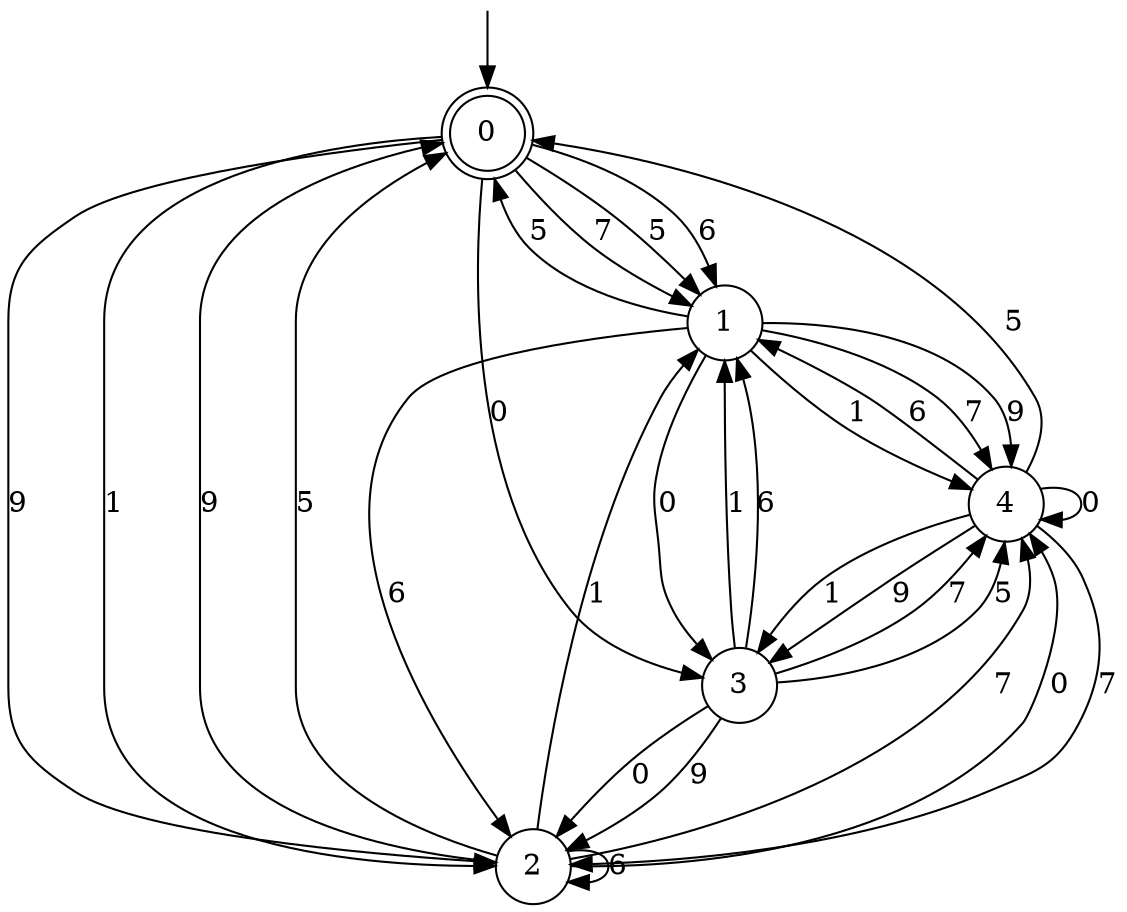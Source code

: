 digraph g {

	s0 [shape="doublecircle" label="0"];
	s1 [shape="circle" label="1"];
	s2 [shape="circle" label="2"];
	s3 [shape="circle" label="3"];
	s4 [shape="circle" label="4"];
	s0 -> s1 [label="7"];
	s0 -> s2 [label="9"];
	s0 -> s3 [label="0"];
	s0 -> s2 [label="1"];
	s0 -> s1 [label="5"];
	s0 -> s1 [label="6"];
	s1 -> s4 [label="7"];
	s1 -> s4 [label="9"];
	s1 -> s3 [label="0"];
	s1 -> s4 [label="1"];
	s1 -> s0 [label="5"];
	s1 -> s2 [label="6"];
	s2 -> s4 [label="7"];
	s2 -> s0 [label="9"];
	s2 -> s4 [label="0"];
	s2 -> s1 [label="1"];
	s2 -> s0 [label="5"];
	s2 -> s2 [label="6"];
	s3 -> s4 [label="7"];
	s3 -> s2 [label="9"];
	s3 -> s2 [label="0"];
	s3 -> s1 [label="1"];
	s3 -> s4 [label="5"];
	s3 -> s1 [label="6"];
	s4 -> s2 [label="7"];
	s4 -> s3 [label="9"];
	s4 -> s4 [label="0"];
	s4 -> s3 [label="1"];
	s4 -> s0 [label="5"];
	s4 -> s1 [label="6"];

__start0 [label="" shape="none" width="0" height="0"];
__start0 -> s0;

}
